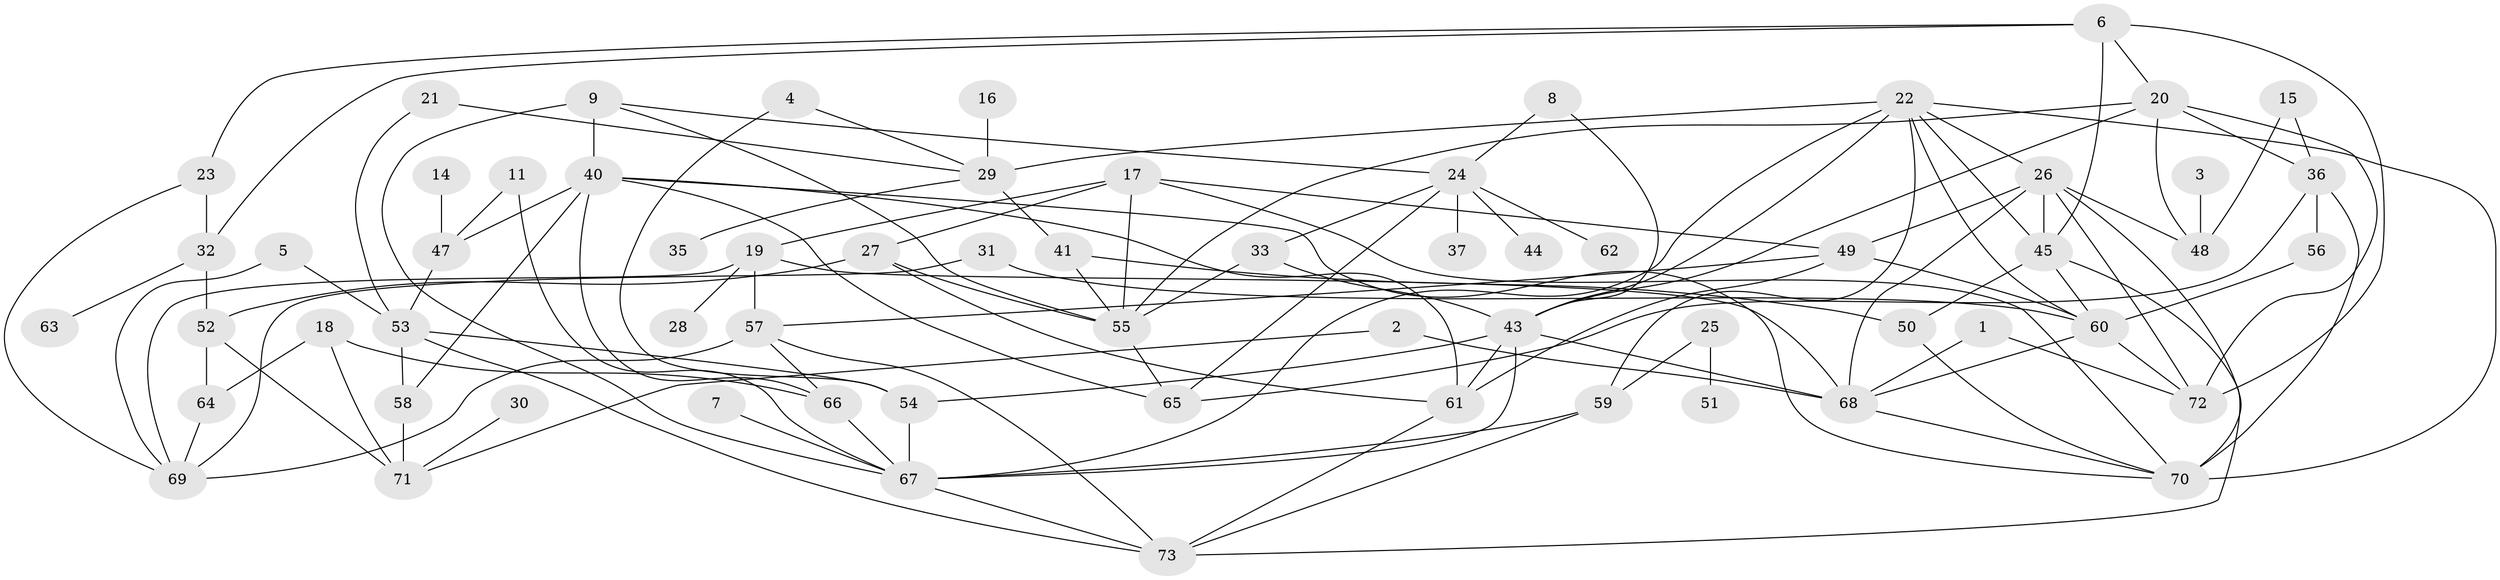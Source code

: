 // original degree distribution, {2: 0.2896551724137931, 8: 0.020689655172413793, 3: 0.22758620689655173, 4: 0.18620689655172415, 1: 0.11724137931034483, 6: 0.020689655172413793, 5: 0.08275862068965517, 0: 0.05517241379310345}
// Generated by graph-tools (version 1.1) at 2025/35/03/04/25 23:35:44]
// undirected, 65 vertices, 125 edges
graph export_dot {
  node [color=gray90,style=filled];
  1;
  2;
  3;
  4;
  5;
  6;
  7;
  8;
  9;
  11;
  14;
  15;
  16;
  17;
  18;
  19;
  20;
  21;
  22;
  23;
  24;
  25;
  26;
  27;
  28;
  29;
  30;
  31;
  32;
  33;
  35;
  36;
  37;
  40;
  41;
  43;
  44;
  45;
  47;
  48;
  49;
  50;
  51;
  52;
  53;
  54;
  55;
  56;
  57;
  58;
  59;
  60;
  61;
  62;
  63;
  64;
  65;
  66;
  67;
  68;
  69;
  70;
  71;
  72;
  73;
  1 -- 68 [weight=1.0];
  1 -- 72 [weight=1.0];
  2 -- 68 [weight=1.0];
  2 -- 71 [weight=1.0];
  3 -- 48 [weight=1.0];
  4 -- 29 [weight=1.0];
  4 -- 54 [weight=1.0];
  5 -- 53 [weight=1.0];
  5 -- 69 [weight=1.0];
  6 -- 20 [weight=1.0];
  6 -- 23 [weight=1.0];
  6 -- 32 [weight=1.0];
  6 -- 45 [weight=1.0];
  6 -- 72 [weight=1.0];
  7 -- 67 [weight=1.0];
  8 -- 24 [weight=1.0];
  8 -- 43 [weight=1.0];
  9 -- 24 [weight=1.0];
  9 -- 40 [weight=2.0];
  9 -- 55 [weight=1.0];
  9 -- 67 [weight=1.0];
  11 -- 47 [weight=1.0];
  11 -- 67 [weight=1.0];
  14 -- 47 [weight=1.0];
  15 -- 36 [weight=1.0];
  15 -- 48 [weight=1.0];
  16 -- 29 [weight=1.0];
  17 -- 19 [weight=1.0];
  17 -- 27 [weight=1.0];
  17 -- 49 [weight=2.0];
  17 -- 55 [weight=1.0];
  17 -- 70 [weight=1.0];
  18 -- 64 [weight=1.0];
  18 -- 66 [weight=1.0];
  18 -- 71 [weight=1.0];
  19 -- 28 [weight=1.0];
  19 -- 57 [weight=1.0];
  19 -- 68 [weight=1.0];
  19 -- 69 [weight=1.0];
  20 -- 36 [weight=1.0];
  20 -- 43 [weight=1.0];
  20 -- 48 [weight=1.0];
  20 -- 55 [weight=1.0];
  20 -- 72 [weight=1.0];
  21 -- 29 [weight=1.0];
  21 -- 53 [weight=1.0];
  22 -- 26 [weight=1.0];
  22 -- 29 [weight=1.0];
  22 -- 43 [weight=1.0];
  22 -- 45 [weight=1.0];
  22 -- 59 [weight=1.0];
  22 -- 60 [weight=1.0];
  22 -- 67 [weight=1.0];
  22 -- 70 [weight=2.0];
  23 -- 32 [weight=1.0];
  23 -- 69 [weight=1.0];
  24 -- 33 [weight=1.0];
  24 -- 37 [weight=1.0];
  24 -- 44 [weight=1.0];
  24 -- 62 [weight=1.0];
  24 -- 65 [weight=1.0];
  25 -- 51 [weight=1.0];
  25 -- 59 [weight=1.0];
  26 -- 45 [weight=1.0];
  26 -- 48 [weight=2.0];
  26 -- 49 [weight=1.0];
  26 -- 68 [weight=1.0];
  26 -- 70 [weight=1.0];
  26 -- 72 [weight=1.0];
  27 -- 52 [weight=1.0];
  27 -- 55 [weight=1.0];
  27 -- 61 [weight=1.0];
  29 -- 35 [weight=1.0];
  29 -- 41 [weight=1.0];
  30 -- 71 [weight=1.0];
  31 -- 60 [weight=2.0];
  31 -- 69 [weight=1.0];
  32 -- 52 [weight=1.0];
  32 -- 63 [weight=1.0];
  33 -- 43 [weight=1.0];
  33 -- 55 [weight=1.0];
  36 -- 56 [weight=1.0];
  36 -- 65 [weight=1.0];
  36 -- 70 [weight=1.0];
  40 -- 47 [weight=2.0];
  40 -- 58 [weight=1.0];
  40 -- 61 [weight=1.0];
  40 -- 65 [weight=1.0];
  40 -- 66 [weight=1.0];
  40 -- 70 [weight=1.0];
  41 -- 50 [weight=1.0];
  41 -- 55 [weight=1.0];
  43 -- 54 [weight=1.0];
  43 -- 61 [weight=1.0];
  43 -- 67 [weight=1.0];
  43 -- 68 [weight=1.0];
  45 -- 50 [weight=1.0];
  45 -- 60 [weight=1.0];
  45 -- 73 [weight=1.0];
  47 -- 53 [weight=1.0];
  49 -- 57 [weight=1.0];
  49 -- 60 [weight=1.0];
  49 -- 61 [weight=1.0];
  50 -- 70 [weight=1.0];
  52 -- 64 [weight=1.0];
  52 -- 71 [weight=1.0];
  53 -- 54 [weight=1.0];
  53 -- 58 [weight=1.0];
  53 -- 73 [weight=1.0];
  54 -- 67 [weight=1.0];
  55 -- 65 [weight=1.0];
  56 -- 60 [weight=1.0];
  57 -- 66 [weight=1.0];
  57 -- 69 [weight=1.0];
  57 -- 73 [weight=1.0];
  58 -- 71 [weight=1.0];
  59 -- 67 [weight=1.0];
  59 -- 73 [weight=1.0];
  60 -- 68 [weight=1.0];
  60 -- 72 [weight=1.0];
  61 -- 73 [weight=1.0];
  64 -- 69 [weight=1.0];
  66 -- 67 [weight=1.0];
  67 -- 73 [weight=1.0];
  68 -- 70 [weight=1.0];
}
